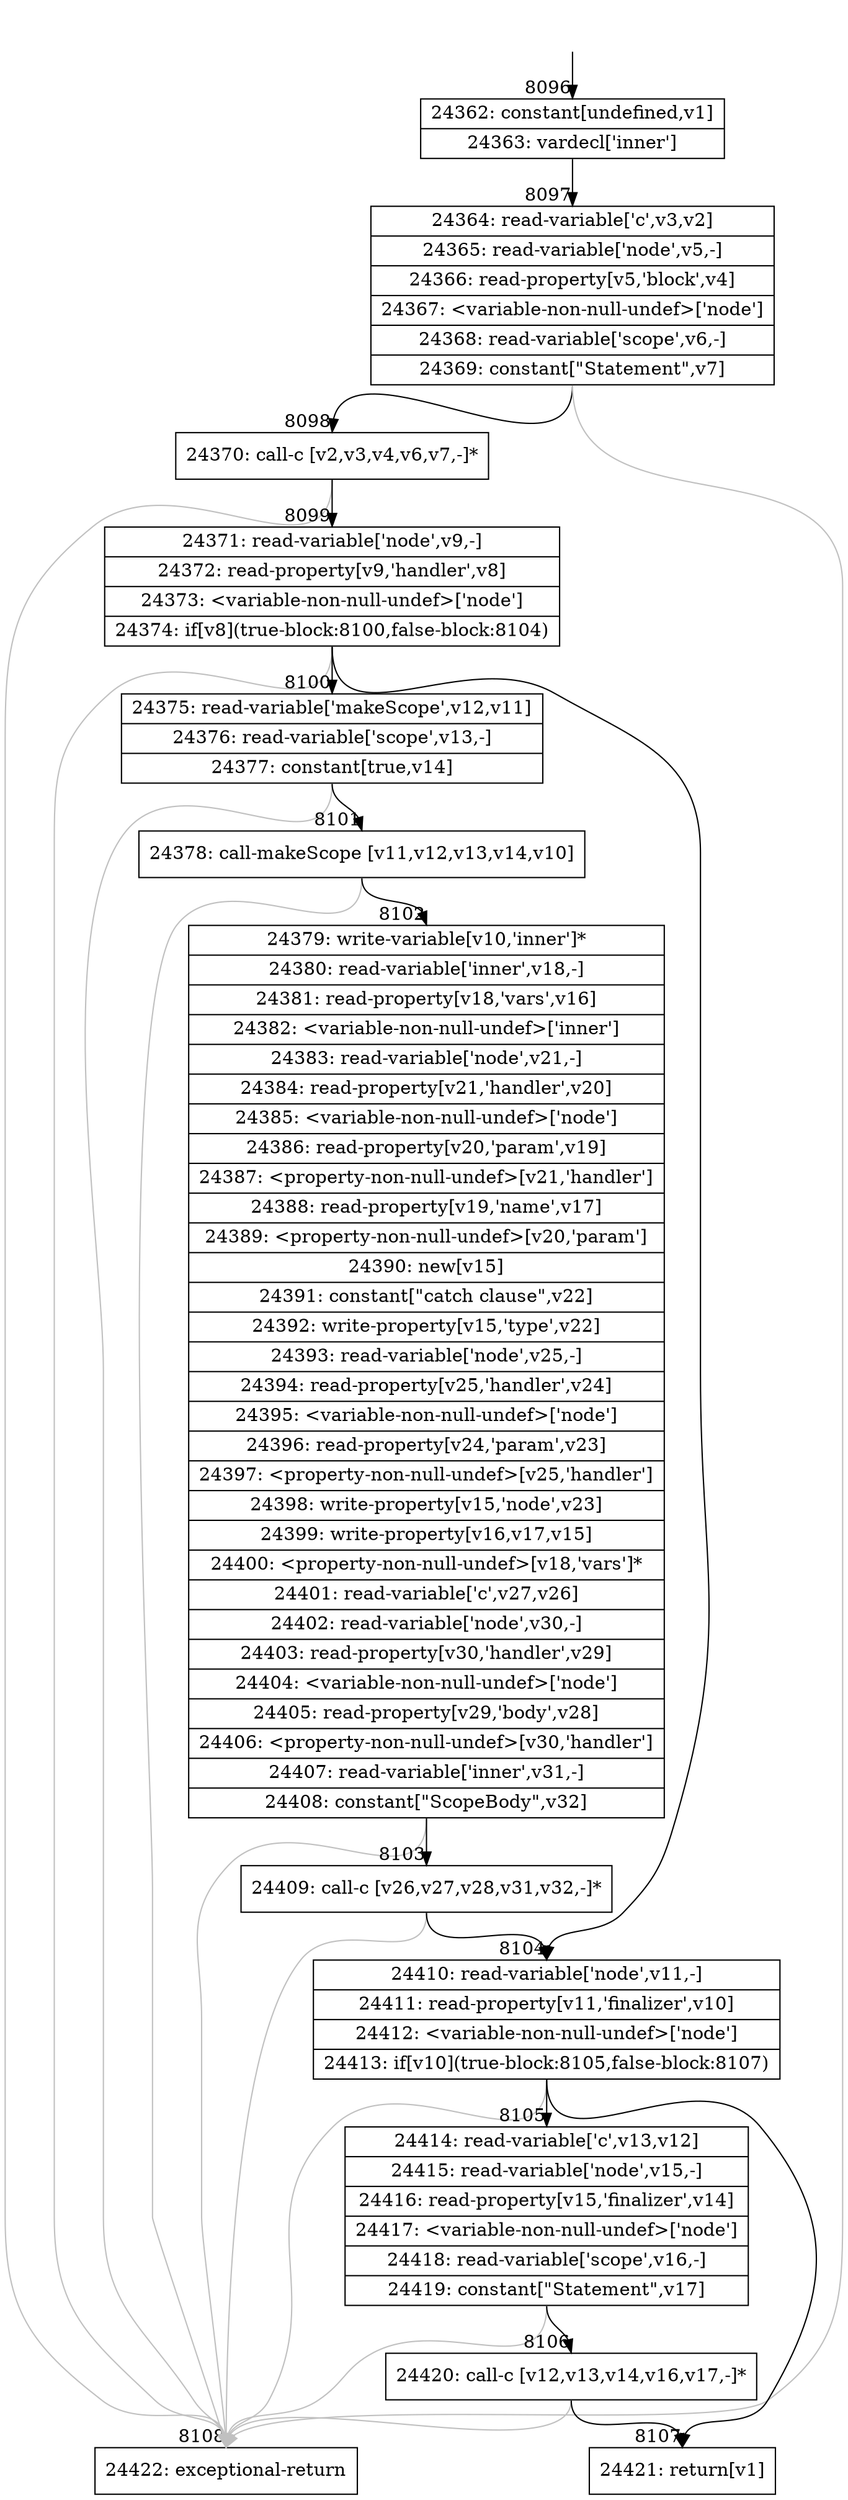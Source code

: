digraph {
rankdir="TD"
BB_entry455[shape=none,label=""];
BB_entry455 -> BB8096 [tailport=s, headport=n, headlabel="    8096"]
BB8096 [shape=record label="{24362: constant[undefined,v1]|24363: vardecl['inner']}" ] 
BB8096 -> BB8097 [tailport=s, headport=n, headlabel="      8097"]
BB8097 [shape=record label="{24364: read-variable['c',v3,v2]|24365: read-variable['node',v5,-]|24366: read-property[v5,'block',v4]|24367: \<variable-non-null-undef\>['node']|24368: read-variable['scope',v6,-]|24369: constant[\"Statement\",v7]}" ] 
BB8097 -> BB8098 [tailport=s, headport=n, headlabel="      8098"]
BB8097 -> BB8108 [tailport=s, headport=n, color=gray, headlabel="      8108"]
BB8098 [shape=record label="{24370: call-c [v2,v3,v4,v6,v7,-]*}" ] 
BB8098 -> BB8099 [tailport=s, headport=n, headlabel="      8099"]
BB8098 -> BB8108 [tailport=s, headport=n, color=gray]
BB8099 [shape=record label="{24371: read-variable['node',v9,-]|24372: read-property[v9,'handler',v8]|24373: \<variable-non-null-undef\>['node']|24374: if[v8](true-block:8100,false-block:8104)}" ] 
BB8099 -> BB8100 [tailport=s, headport=n, headlabel="      8100"]
BB8099 -> BB8104 [tailport=s, headport=n, headlabel="      8104"]
BB8099 -> BB8108 [tailport=s, headport=n, color=gray]
BB8100 [shape=record label="{24375: read-variable['makeScope',v12,v11]|24376: read-variable['scope',v13,-]|24377: constant[true,v14]}" ] 
BB8100 -> BB8101 [tailport=s, headport=n, headlabel="      8101"]
BB8100 -> BB8108 [tailport=s, headport=n, color=gray]
BB8101 [shape=record label="{24378: call-makeScope [v11,v12,v13,v14,v10]}" ] 
BB8101 -> BB8102 [tailport=s, headport=n, headlabel="      8102"]
BB8101 -> BB8108 [tailport=s, headport=n, color=gray]
BB8102 [shape=record label="{24379: write-variable[v10,'inner']*|24380: read-variable['inner',v18,-]|24381: read-property[v18,'vars',v16]|24382: \<variable-non-null-undef\>['inner']|24383: read-variable['node',v21,-]|24384: read-property[v21,'handler',v20]|24385: \<variable-non-null-undef\>['node']|24386: read-property[v20,'param',v19]|24387: \<property-non-null-undef\>[v21,'handler']|24388: read-property[v19,'name',v17]|24389: \<property-non-null-undef\>[v20,'param']|24390: new[v15]|24391: constant[\"catch clause\",v22]|24392: write-property[v15,'type',v22]|24393: read-variable['node',v25,-]|24394: read-property[v25,'handler',v24]|24395: \<variable-non-null-undef\>['node']|24396: read-property[v24,'param',v23]|24397: \<property-non-null-undef\>[v25,'handler']|24398: write-property[v15,'node',v23]|24399: write-property[v16,v17,v15]|24400: \<property-non-null-undef\>[v18,'vars']*|24401: read-variable['c',v27,v26]|24402: read-variable['node',v30,-]|24403: read-property[v30,'handler',v29]|24404: \<variable-non-null-undef\>['node']|24405: read-property[v29,'body',v28]|24406: \<property-non-null-undef\>[v30,'handler']|24407: read-variable['inner',v31,-]|24408: constant[\"ScopeBody\",v32]}" ] 
BB8102 -> BB8103 [tailport=s, headport=n, headlabel="      8103"]
BB8102 -> BB8108 [tailport=s, headport=n, color=gray]
BB8103 [shape=record label="{24409: call-c [v26,v27,v28,v31,v32,-]*}" ] 
BB8103 -> BB8104 [tailport=s, headport=n]
BB8103 -> BB8108 [tailport=s, headport=n, color=gray]
BB8104 [shape=record label="{24410: read-variable['node',v11,-]|24411: read-property[v11,'finalizer',v10]|24412: \<variable-non-null-undef\>['node']|24413: if[v10](true-block:8105,false-block:8107)}" ] 
BB8104 -> BB8105 [tailport=s, headport=n, headlabel="      8105"]
BB8104 -> BB8107 [tailport=s, headport=n, headlabel="      8107"]
BB8104 -> BB8108 [tailport=s, headport=n, color=gray]
BB8105 [shape=record label="{24414: read-variable['c',v13,v12]|24415: read-variable['node',v15,-]|24416: read-property[v15,'finalizer',v14]|24417: \<variable-non-null-undef\>['node']|24418: read-variable['scope',v16,-]|24419: constant[\"Statement\",v17]}" ] 
BB8105 -> BB8106 [tailport=s, headport=n, headlabel="      8106"]
BB8105 -> BB8108 [tailport=s, headport=n, color=gray]
BB8106 [shape=record label="{24420: call-c [v12,v13,v14,v16,v17,-]*}" ] 
BB8106 -> BB8107 [tailport=s, headport=n]
BB8106 -> BB8108 [tailport=s, headport=n, color=gray]
BB8107 [shape=record label="{24421: return[v1]}" ] 
BB8108 [shape=record label="{24422: exceptional-return}" ] 
//#$~ 7453
}
